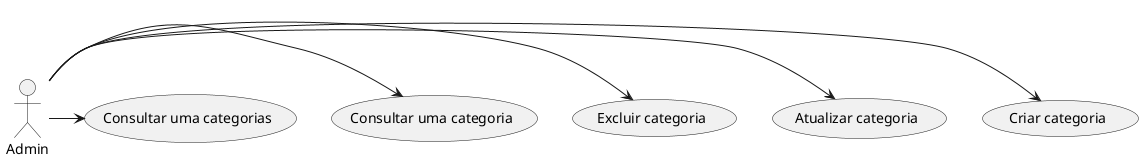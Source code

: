 @startuml

:Admin: -> (Criar categoria)
:Admin: -> (Atualizar categoria)
:Admin: -> (Excluir categoria)
:Admin: -> (Consultar uma categoria)
:Admin: -> (Consultar uma categorias)

@enduml